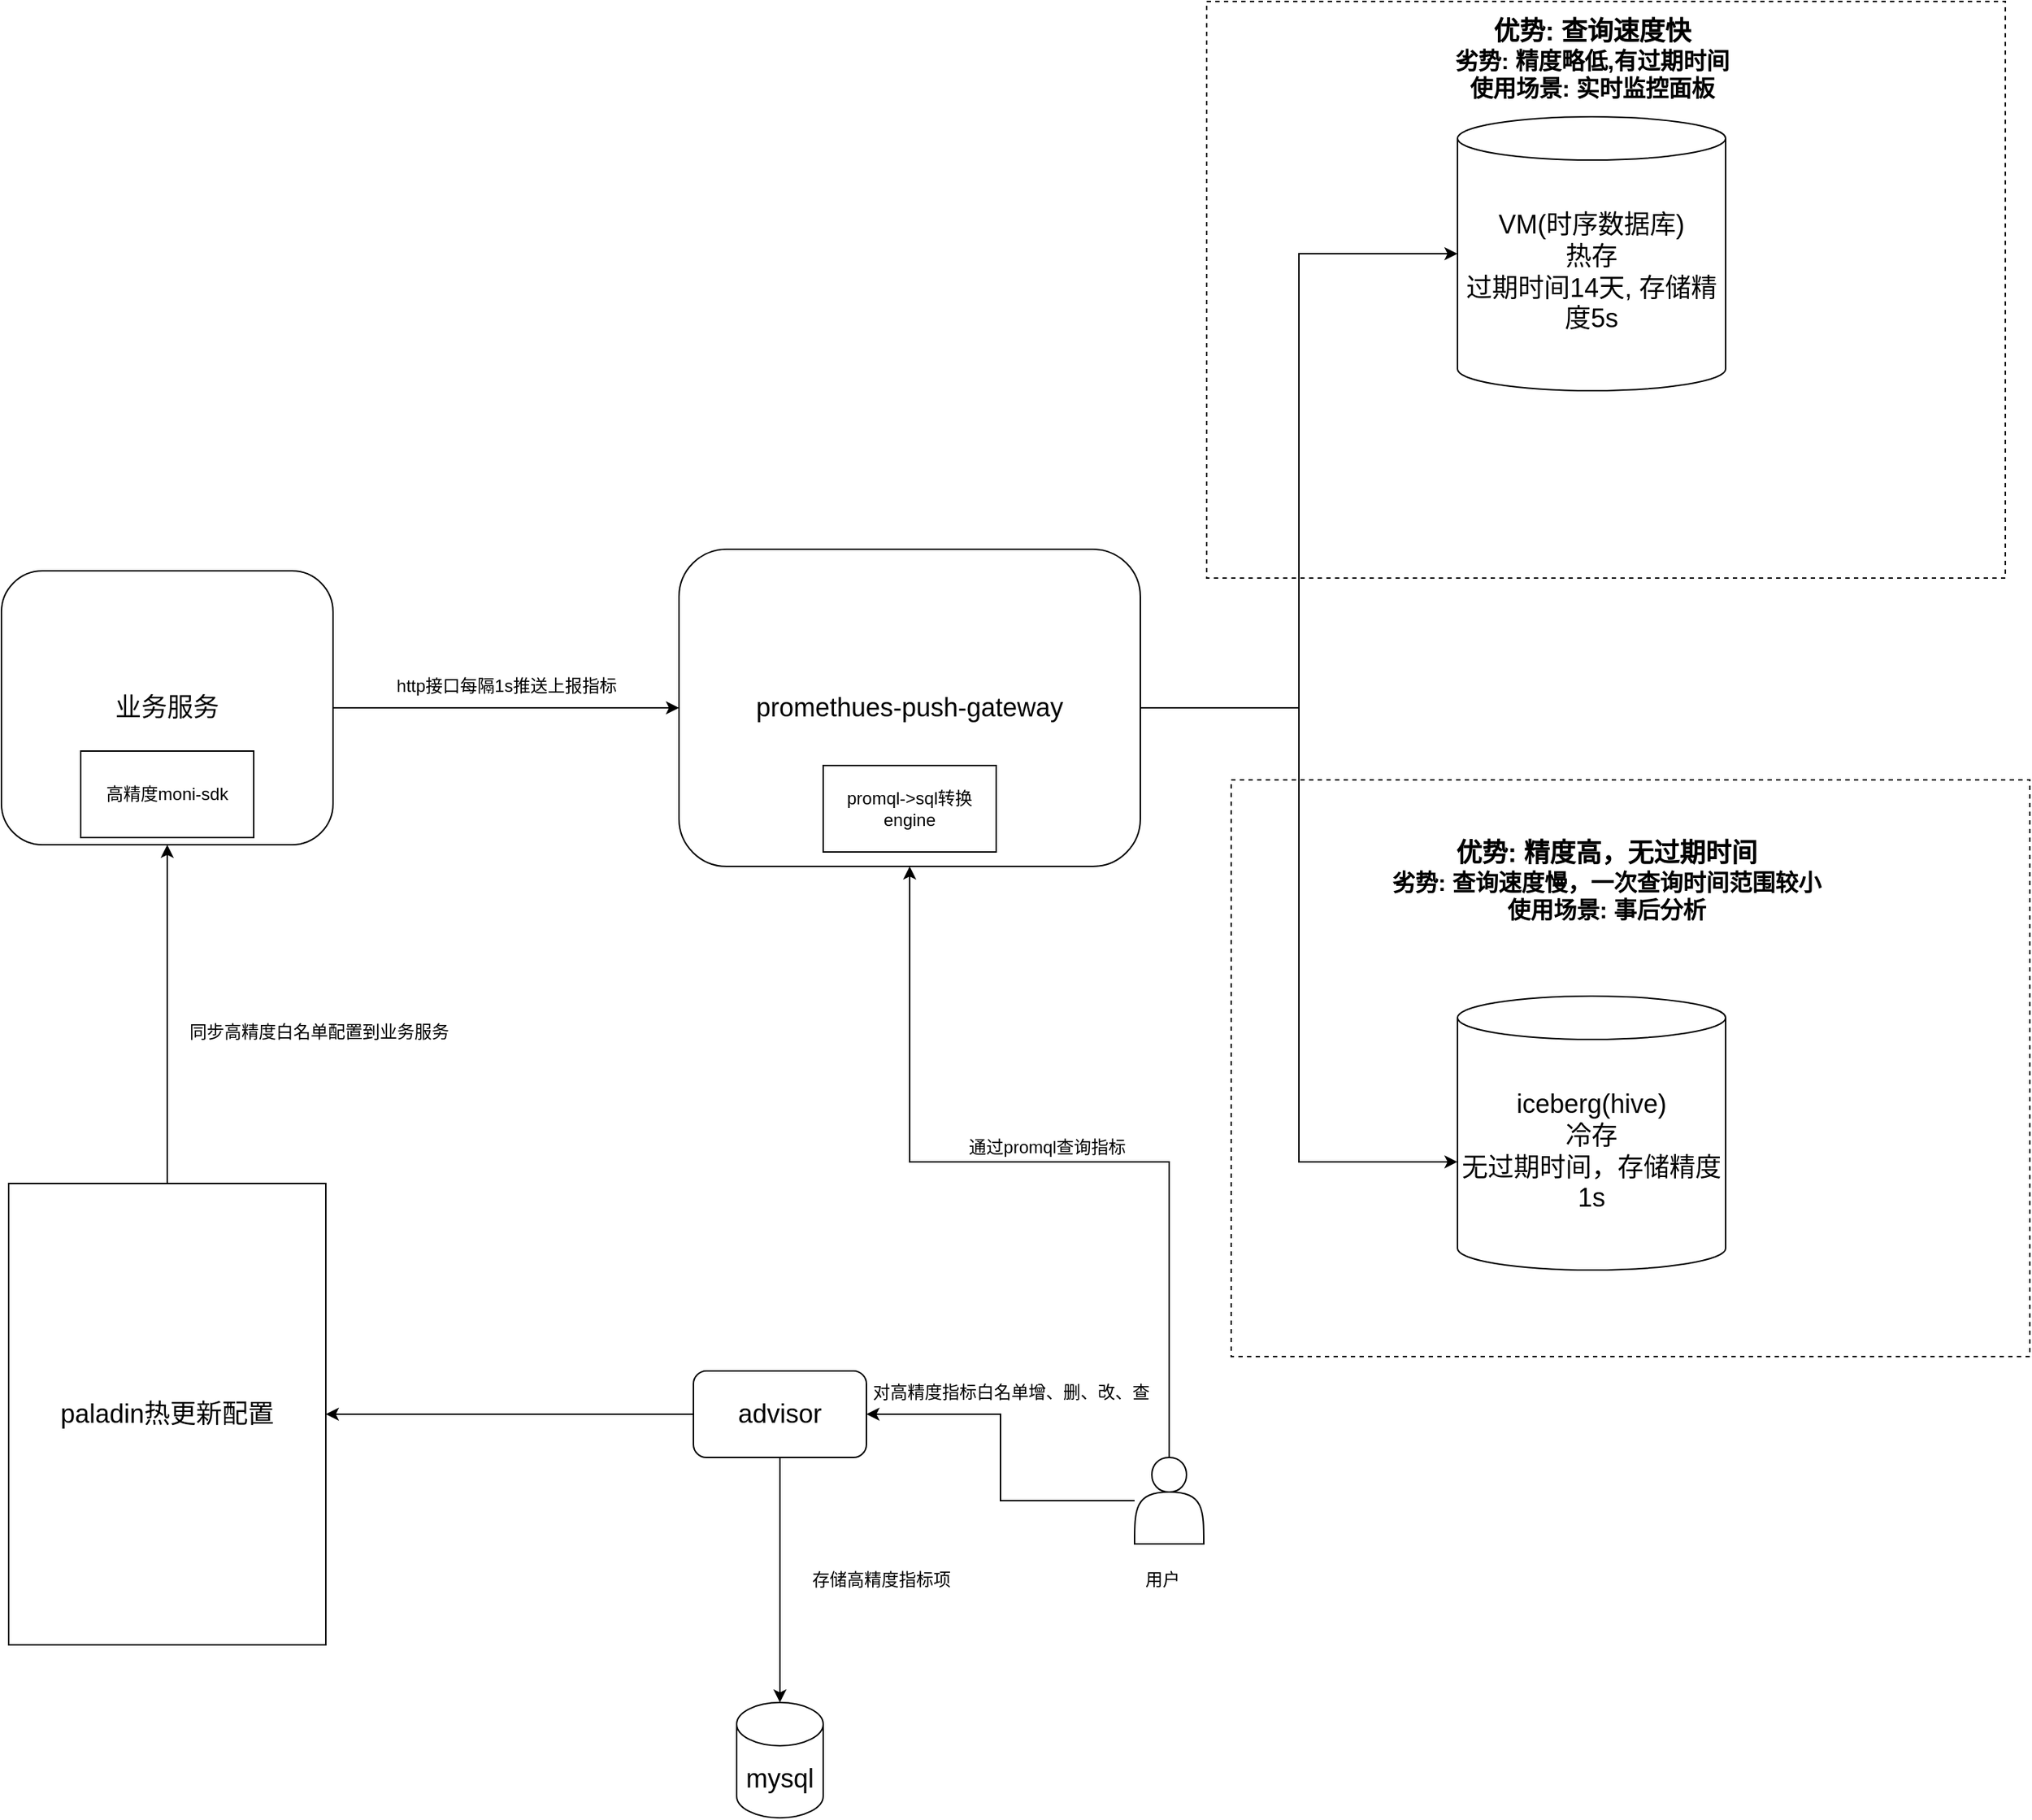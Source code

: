 <mxfile version="24.8.9">
  <diagram name="第 1 页" id="XYfVsaNWhzzIXTjYV7rB">
    <mxGraphModel dx="2069" dy="1954" grid="1" gridSize="10" guides="1" tooltips="1" connect="1" arrows="1" fold="1" page="1" pageScale="1" pageWidth="827" pageHeight="1169" math="0" shadow="0">
      <root>
        <mxCell id="0" />
        <mxCell id="1" parent="0" />
        <mxCell id="ChycFKvgrw0sLsXbqGhP-38" value="" style="rounded=0;whiteSpace=wrap;html=1;dashed=1;" vertex="1" parent="1">
          <mxGeometry x="273" y="300" width="554" height="400" as="geometry" />
        </mxCell>
        <mxCell id="ChycFKvgrw0sLsXbqGhP-37" value="" style="rounded=0;whiteSpace=wrap;html=1;dashed=1;" vertex="1" parent="1">
          <mxGeometry x="256" y="-240" width="554" height="400" as="geometry" />
        </mxCell>
        <mxCell id="ChycFKvgrw0sLsXbqGhP-10" style="edgeStyle=orthogonalEdgeStyle;rounded=0;orthogonalLoop=1;jettySize=auto;html=1;exitX=1;exitY=0.5;exitDx=0;exitDy=0;entryX=0;entryY=0.5;entryDx=0;entryDy=0;" edge="1" parent="1" source="ChycFKvgrw0sLsXbqGhP-1" target="ChycFKvgrw0sLsXbqGhP-3">
          <mxGeometry relative="1" as="geometry" />
        </mxCell>
        <mxCell id="ChycFKvgrw0sLsXbqGhP-1" value="&lt;font style=&quot;font-size: 18px;&quot;&gt;业务服务&lt;/font&gt;" style="rounded=1;whiteSpace=wrap;html=1;" vertex="1" parent="1">
          <mxGeometry x="-580" y="155" width="230" height="190" as="geometry" />
        </mxCell>
        <mxCell id="ChycFKvgrw0sLsXbqGhP-3" value="&lt;span style=&quot;font-size: 18px;&quot;&gt;promethues-push-gateway&lt;/span&gt;" style="rounded=1;whiteSpace=wrap;html=1;" vertex="1" parent="1">
          <mxGeometry x="-110" y="140" width="320" height="220" as="geometry" />
        </mxCell>
        <mxCell id="ChycFKvgrw0sLsXbqGhP-5" value="&lt;font style=&quot;font-size: 18px;&quot;&gt;VM(时序数据库)&lt;br&gt;热存&lt;br&gt;过期时间14天, 存储精度5s&lt;/font&gt;" style="shape=cylinder3;whiteSpace=wrap;html=1;boundedLbl=1;backgroundOutline=1;size=15;" vertex="1" parent="1">
          <mxGeometry x="430" y="-160" width="186" height="190" as="geometry" />
        </mxCell>
        <mxCell id="ChycFKvgrw0sLsXbqGhP-6" value="&lt;font style=&quot;font-size: 18px;&quot;&gt;iceberg(hive)&lt;br&gt;冷存&lt;/font&gt;&lt;div&gt;&lt;span style=&quot;font-size: 18px;&quot;&gt;无过期时间，存储精度1s&lt;/span&gt;&lt;/div&gt;" style="shape=cylinder3;whiteSpace=wrap;html=1;boundedLbl=1;backgroundOutline=1;size=15;" vertex="1" parent="1">
          <mxGeometry x="430" y="450" width="186" height="190" as="geometry" />
        </mxCell>
        <mxCell id="ChycFKvgrw0sLsXbqGhP-8" style="edgeStyle=orthogonalEdgeStyle;rounded=0;orthogonalLoop=1;jettySize=auto;html=1;entryX=0;entryY=0.605;entryDx=0;entryDy=0;entryPerimeter=0;" edge="1" parent="1" source="ChycFKvgrw0sLsXbqGhP-3" target="ChycFKvgrw0sLsXbqGhP-6">
          <mxGeometry relative="1" as="geometry" />
        </mxCell>
        <mxCell id="ChycFKvgrw0sLsXbqGhP-9" style="edgeStyle=orthogonalEdgeStyle;rounded=0;orthogonalLoop=1;jettySize=auto;html=1;exitX=1;exitY=0.5;exitDx=0;exitDy=0;entryX=0;entryY=0.5;entryDx=0;entryDy=0;entryPerimeter=0;" edge="1" parent="1" source="ChycFKvgrw0sLsXbqGhP-3" target="ChycFKvgrw0sLsXbqGhP-5">
          <mxGeometry relative="1" as="geometry" />
        </mxCell>
        <mxCell id="ChycFKvgrw0sLsXbqGhP-11" value="promql-&amp;gt;sql转换engine" style="rounded=0;whiteSpace=wrap;html=1;" vertex="1" parent="1">
          <mxGeometry x="-10" y="290" width="120" height="60" as="geometry" />
        </mxCell>
        <mxCell id="ChycFKvgrw0sLsXbqGhP-14" value="高精度moni-sdk" style="rounded=0;whiteSpace=wrap;html=1;" vertex="1" parent="1">
          <mxGeometry x="-525" y="280" width="120" height="60" as="geometry" />
        </mxCell>
        <mxCell id="ChycFKvgrw0sLsXbqGhP-21" style="edgeStyle=orthogonalEdgeStyle;rounded=0;orthogonalLoop=1;jettySize=auto;html=1;exitX=0;exitY=0.5;exitDx=0;exitDy=0;entryX=1;entryY=0.5;entryDx=0;entryDy=0;" edge="1" parent="1" source="ChycFKvgrw0sLsXbqGhP-16" target="ChycFKvgrw0sLsXbqGhP-17">
          <mxGeometry relative="1" as="geometry" />
        </mxCell>
        <mxCell id="ChycFKvgrw0sLsXbqGhP-35" style="edgeStyle=orthogonalEdgeStyle;rounded=0;orthogonalLoop=1;jettySize=auto;html=1;" edge="1" parent="1" source="ChycFKvgrw0sLsXbqGhP-16" target="ChycFKvgrw0sLsXbqGhP-34">
          <mxGeometry relative="1" as="geometry" />
        </mxCell>
        <mxCell id="ChycFKvgrw0sLsXbqGhP-16" value="&lt;font style=&quot;font-size: 18px;&quot;&gt;advisor&lt;/font&gt;" style="rounded=1;whiteSpace=wrap;html=1;" vertex="1" parent="1">
          <mxGeometry x="-100" y="710" width="120" height="60" as="geometry" />
        </mxCell>
        <mxCell id="ChycFKvgrw0sLsXbqGhP-22" style="edgeStyle=orthogonalEdgeStyle;rounded=0;orthogonalLoop=1;jettySize=auto;html=1;exitX=0.5;exitY=0;exitDx=0;exitDy=0;entryX=0.5;entryY=1;entryDx=0;entryDy=0;" edge="1" parent="1" source="ChycFKvgrw0sLsXbqGhP-17" target="ChycFKvgrw0sLsXbqGhP-1">
          <mxGeometry relative="1" as="geometry" />
        </mxCell>
        <mxCell id="ChycFKvgrw0sLsXbqGhP-17" value="&lt;font style=&quot;font-size: 18px;&quot;&gt;paladin热更新配置&lt;/font&gt;" style="rounded=0;whiteSpace=wrap;html=1;" vertex="1" parent="1">
          <mxGeometry x="-575" y="580" width="220" height="320" as="geometry" />
        </mxCell>
        <mxCell id="ChycFKvgrw0sLsXbqGhP-18" value="http接口每隔1s推送上报指标" style="text;html=1;align=center;verticalAlign=middle;resizable=0;points=[];autosize=1;strokeColor=none;fillColor=none;" vertex="1" parent="1">
          <mxGeometry x="-320" y="220" width="180" height="30" as="geometry" />
        </mxCell>
        <mxCell id="ChycFKvgrw0sLsXbqGhP-26" value="同步高精度白名单配置到业务服务" style="text;html=1;align=center;verticalAlign=middle;resizable=0;points=[];autosize=1;strokeColor=none;fillColor=none;" vertex="1" parent="1">
          <mxGeometry x="-460" y="460" width="200" height="30" as="geometry" />
        </mxCell>
        <mxCell id="ChycFKvgrw0sLsXbqGhP-29" value="" style="group" vertex="1" connectable="0" parent="1">
          <mxGeometry x="200" y="770" width="60" height="100" as="geometry" />
        </mxCell>
        <mxCell id="ChycFKvgrw0sLsXbqGhP-27" value="" style="shape=actor;whiteSpace=wrap;html=1;" vertex="1" parent="ChycFKvgrw0sLsXbqGhP-29">
          <mxGeometry x="6" width="48" height="60" as="geometry" />
        </mxCell>
        <mxCell id="ChycFKvgrw0sLsXbqGhP-28" value="用户" style="text;html=1;align=center;verticalAlign=middle;resizable=0;points=[];autosize=1;strokeColor=none;fillColor=none;" vertex="1" parent="ChycFKvgrw0sLsXbqGhP-29">
          <mxGeometry y="70" width="50" height="30" as="geometry" />
        </mxCell>
        <mxCell id="ChycFKvgrw0sLsXbqGhP-31" style="edgeStyle=orthogonalEdgeStyle;rounded=0;orthogonalLoop=1;jettySize=auto;html=1;" edge="1" parent="1" source="ChycFKvgrw0sLsXbqGhP-27" target="ChycFKvgrw0sLsXbqGhP-16">
          <mxGeometry relative="1" as="geometry" />
        </mxCell>
        <mxCell id="ChycFKvgrw0sLsXbqGhP-33" value="对高精度指标白名单增、删、改、查" style="text;html=1;align=center;verticalAlign=middle;resizable=0;points=[];autosize=1;strokeColor=none;fillColor=none;" vertex="1" parent="1">
          <mxGeometry x="10" y="710" width="220" height="30" as="geometry" />
        </mxCell>
        <mxCell id="ChycFKvgrw0sLsXbqGhP-34" value="&lt;font style=&quot;font-size: 18px;&quot;&gt;mysql&lt;/font&gt;" style="shape=cylinder3;whiteSpace=wrap;html=1;boundedLbl=1;backgroundOutline=1;size=15;" vertex="1" parent="1">
          <mxGeometry x="-70" y="940" width="60" height="80" as="geometry" />
        </mxCell>
        <mxCell id="ChycFKvgrw0sLsXbqGhP-36" value="存储高精度指标项" style="text;html=1;align=center;verticalAlign=middle;resizable=0;points=[];autosize=1;strokeColor=none;fillColor=none;" vertex="1" parent="1">
          <mxGeometry x="-30" y="840" width="120" height="30" as="geometry" />
        </mxCell>
        <mxCell id="ChycFKvgrw0sLsXbqGhP-39" value="&lt;font style=&quot;font-size: 18px;&quot;&gt;&lt;b style=&quot;&quot;&gt;优势: 查询速度快&lt;/b&gt;&lt;/font&gt;&lt;div&gt;&lt;font size=&quot;3&quot; style=&quot;&quot;&gt;&lt;b&gt;劣势: 精度略低,有过期时间&lt;br&gt;&lt;/b&gt;&lt;/font&gt;&lt;div&gt;&lt;font size=&quot;3&quot; style=&quot;&quot;&gt;&lt;b style=&quot;&quot;&gt;使用场景: 实时监控面板&lt;/b&gt;&lt;/font&gt;&lt;/div&gt;&lt;/div&gt;" style="text;html=1;align=center;verticalAlign=middle;resizable=0;points=[];autosize=1;strokeColor=none;fillColor=none;" vertex="1" parent="1">
          <mxGeometry x="418" y="-235" width="210" height="70" as="geometry" />
        </mxCell>
        <mxCell id="ChycFKvgrw0sLsXbqGhP-42" value="&lt;font style=&quot;font-size: 18px;&quot;&gt;&lt;b style=&quot;&quot;&gt;优势: 精度高，无过期时间&lt;/b&gt;&lt;/font&gt;&lt;div&gt;&lt;font size=&quot;3&quot; style=&quot;&quot;&gt;&lt;b&gt;劣势: 查询速度慢，一次查询时间范围较小&lt;br&gt;&lt;/b&gt;&lt;/font&gt;&lt;div&gt;&lt;font size=&quot;3&quot; style=&quot;&quot;&gt;&lt;b style=&quot;&quot;&gt;使用场景: 事后分析&lt;/b&gt;&lt;/font&gt;&lt;/div&gt;&lt;/div&gt;" style="text;html=1;align=center;verticalAlign=middle;resizable=0;points=[];autosize=1;strokeColor=none;fillColor=none;" vertex="1" parent="1">
          <mxGeometry x="373" y="335" width="320" height="70" as="geometry" />
        </mxCell>
        <mxCell id="ChycFKvgrw0sLsXbqGhP-43" style="edgeStyle=orthogonalEdgeStyle;rounded=0;orthogonalLoop=1;jettySize=auto;html=1;entryX=0.5;entryY=1;entryDx=0;entryDy=0;" edge="1" parent="1" source="ChycFKvgrw0sLsXbqGhP-27" target="ChycFKvgrw0sLsXbqGhP-3">
          <mxGeometry relative="1" as="geometry" />
        </mxCell>
        <mxCell id="ChycFKvgrw0sLsXbqGhP-44" value="通过promql查询指标" style="text;html=1;align=center;verticalAlign=middle;resizable=0;points=[];autosize=1;strokeColor=none;fillColor=none;" vertex="1" parent="1">
          <mxGeometry x="80" y="540" width="130" height="30" as="geometry" />
        </mxCell>
      </root>
    </mxGraphModel>
  </diagram>
</mxfile>
